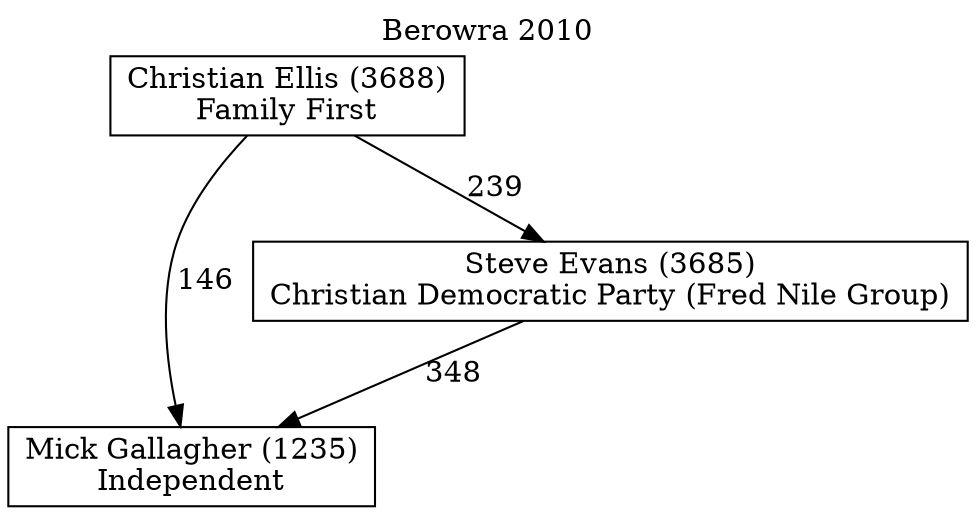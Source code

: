 // House preference flow
digraph "Mick Gallagher (1235)_Berowra_2010" {
	graph [label="Berowra 2010" labelloc=t mclimit=10]
	node [shape=box]
	"Christian Ellis (3688)" [label="Christian Ellis (3688)
Family First"]
	"Mick Gallagher (1235)" [label="Mick Gallagher (1235)
Independent"]
	"Steve Evans (3685)" [label="Steve Evans (3685)
Christian Democratic Party (Fred Nile Group)"]
	"Christian Ellis (3688)" -> "Mick Gallagher (1235)" [label=146]
	"Christian Ellis (3688)" -> "Steve Evans (3685)" [label=239]
	"Steve Evans (3685)" -> "Mick Gallagher (1235)" [label=348]
}
